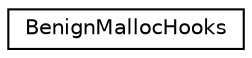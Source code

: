 digraph G
{
 // INTERACTIVE_SVG=YES
  edge [fontname="Helvetica",fontsize="10",labelfontname="Helvetica",labelfontsize="10"];
  node [fontname="Helvetica",fontsize="10",shape=record];
  rankdir="LR";
  Node1 [label="BenignMallocHooks",height=0.2,width=0.4,color="black", fillcolor="white", style="filled",URL="$d3/d73/struct_benign_malloc_hooks.html"];
}
